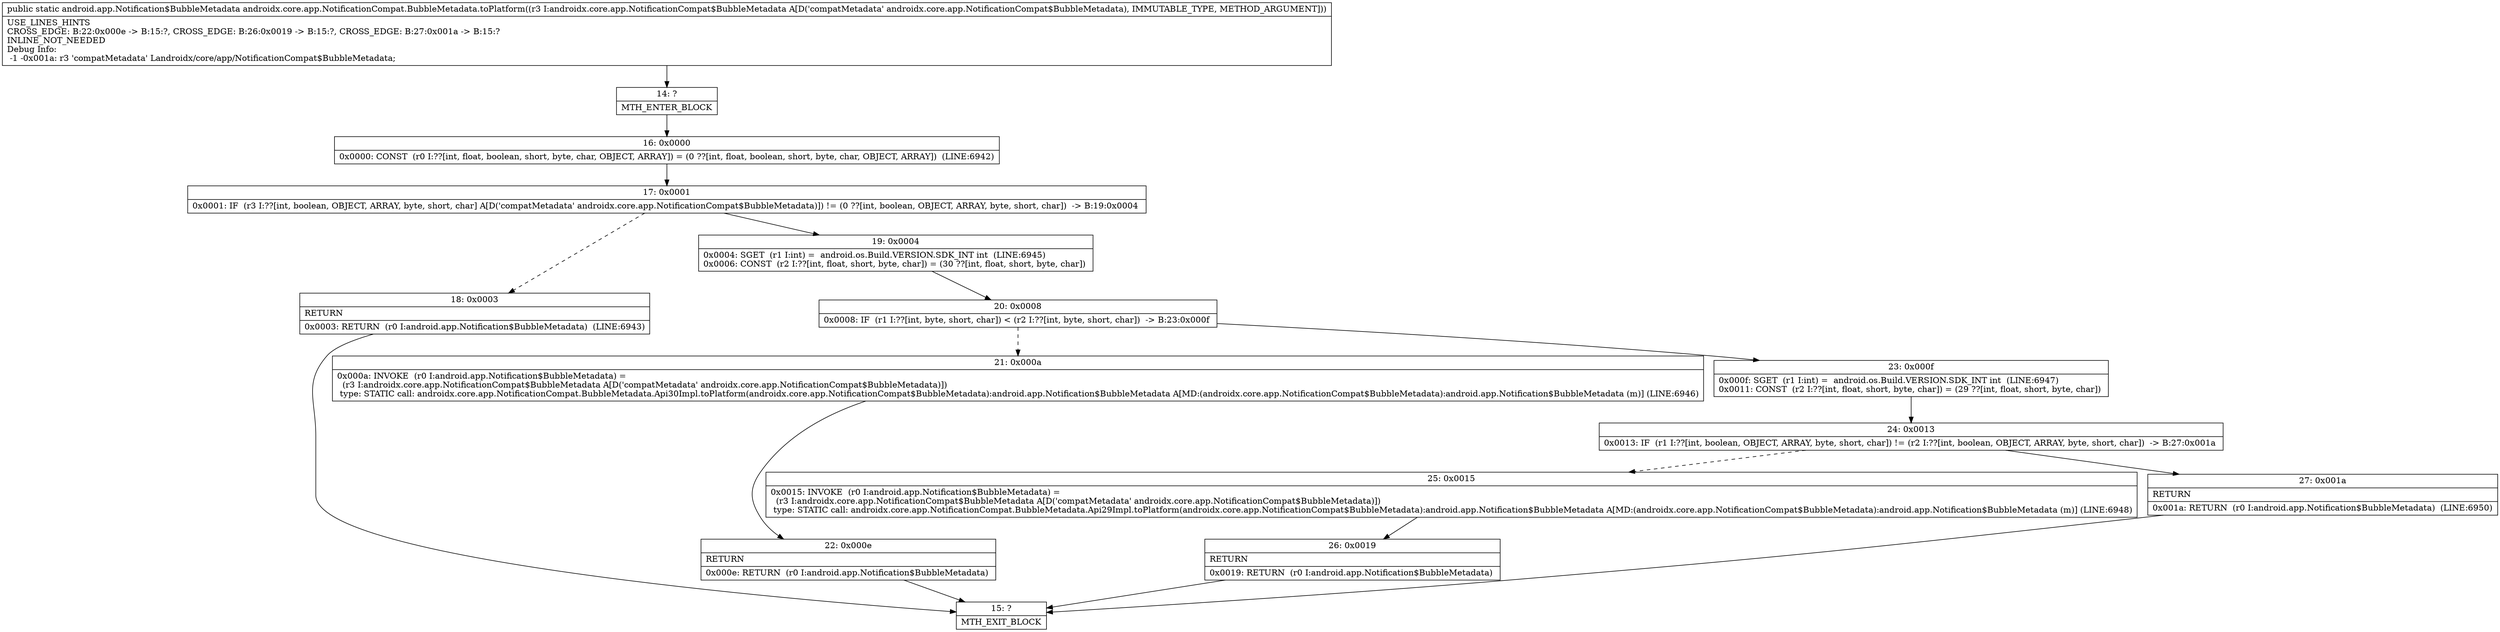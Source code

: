 digraph "CFG forandroidx.core.app.NotificationCompat.BubbleMetadata.toPlatform(Landroidx\/core\/app\/NotificationCompat$BubbleMetadata;)Landroid\/app\/Notification$BubbleMetadata;" {
Node_14 [shape=record,label="{14\:\ ?|MTH_ENTER_BLOCK\l}"];
Node_16 [shape=record,label="{16\:\ 0x0000|0x0000: CONST  (r0 I:??[int, float, boolean, short, byte, char, OBJECT, ARRAY]) = (0 ??[int, float, boolean, short, byte, char, OBJECT, ARRAY])  (LINE:6942)\l}"];
Node_17 [shape=record,label="{17\:\ 0x0001|0x0001: IF  (r3 I:??[int, boolean, OBJECT, ARRAY, byte, short, char] A[D('compatMetadata' androidx.core.app.NotificationCompat$BubbleMetadata)]) != (0 ??[int, boolean, OBJECT, ARRAY, byte, short, char])  \-\> B:19:0x0004 \l}"];
Node_18 [shape=record,label="{18\:\ 0x0003|RETURN\l|0x0003: RETURN  (r0 I:android.app.Notification$BubbleMetadata)  (LINE:6943)\l}"];
Node_15 [shape=record,label="{15\:\ ?|MTH_EXIT_BLOCK\l}"];
Node_19 [shape=record,label="{19\:\ 0x0004|0x0004: SGET  (r1 I:int) =  android.os.Build.VERSION.SDK_INT int  (LINE:6945)\l0x0006: CONST  (r2 I:??[int, float, short, byte, char]) = (30 ??[int, float, short, byte, char]) \l}"];
Node_20 [shape=record,label="{20\:\ 0x0008|0x0008: IF  (r1 I:??[int, byte, short, char]) \< (r2 I:??[int, byte, short, char])  \-\> B:23:0x000f \l}"];
Node_21 [shape=record,label="{21\:\ 0x000a|0x000a: INVOKE  (r0 I:android.app.Notification$BubbleMetadata) = \l  (r3 I:androidx.core.app.NotificationCompat$BubbleMetadata A[D('compatMetadata' androidx.core.app.NotificationCompat$BubbleMetadata)])\l type: STATIC call: androidx.core.app.NotificationCompat.BubbleMetadata.Api30Impl.toPlatform(androidx.core.app.NotificationCompat$BubbleMetadata):android.app.Notification$BubbleMetadata A[MD:(androidx.core.app.NotificationCompat$BubbleMetadata):android.app.Notification$BubbleMetadata (m)] (LINE:6946)\l}"];
Node_22 [shape=record,label="{22\:\ 0x000e|RETURN\l|0x000e: RETURN  (r0 I:android.app.Notification$BubbleMetadata) \l}"];
Node_23 [shape=record,label="{23\:\ 0x000f|0x000f: SGET  (r1 I:int) =  android.os.Build.VERSION.SDK_INT int  (LINE:6947)\l0x0011: CONST  (r2 I:??[int, float, short, byte, char]) = (29 ??[int, float, short, byte, char]) \l}"];
Node_24 [shape=record,label="{24\:\ 0x0013|0x0013: IF  (r1 I:??[int, boolean, OBJECT, ARRAY, byte, short, char]) != (r2 I:??[int, boolean, OBJECT, ARRAY, byte, short, char])  \-\> B:27:0x001a \l}"];
Node_25 [shape=record,label="{25\:\ 0x0015|0x0015: INVOKE  (r0 I:android.app.Notification$BubbleMetadata) = \l  (r3 I:androidx.core.app.NotificationCompat$BubbleMetadata A[D('compatMetadata' androidx.core.app.NotificationCompat$BubbleMetadata)])\l type: STATIC call: androidx.core.app.NotificationCompat.BubbleMetadata.Api29Impl.toPlatform(androidx.core.app.NotificationCompat$BubbleMetadata):android.app.Notification$BubbleMetadata A[MD:(androidx.core.app.NotificationCompat$BubbleMetadata):android.app.Notification$BubbleMetadata (m)] (LINE:6948)\l}"];
Node_26 [shape=record,label="{26\:\ 0x0019|RETURN\l|0x0019: RETURN  (r0 I:android.app.Notification$BubbleMetadata) \l}"];
Node_27 [shape=record,label="{27\:\ 0x001a|RETURN\l|0x001a: RETURN  (r0 I:android.app.Notification$BubbleMetadata)  (LINE:6950)\l}"];
MethodNode[shape=record,label="{public static android.app.Notification$BubbleMetadata androidx.core.app.NotificationCompat.BubbleMetadata.toPlatform((r3 I:androidx.core.app.NotificationCompat$BubbleMetadata A[D('compatMetadata' androidx.core.app.NotificationCompat$BubbleMetadata), IMMUTABLE_TYPE, METHOD_ARGUMENT]))  | USE_LINES_HINTS\lCROSS_EDGE: B:22:0x000e \-\> B:15:?, CROSS_EDGE: B:26:0x0019 \-\> B:15:?, CROSS_EDGE: B:27:0x001a \-\> B:15:?\lINLINE_NOT_NEEDED\lDebug Info:\l  \-1 \-0x001a: r3 'compatMetadata' Landroidx\/core\/app\/NotificationCompat$BubbleMetadata;\l}"];
MethodNode -> Node_14;Node_14 -> Node_16;
Node_16 -> Node_17;
Node_17 -> Node_18[style=dashed];
Node_17 -> Node_19;
Node_18 -> Node_15;
Node_19 -> Node_20;
Node_20 -> Node_21[style=dashed];
Node_20 -> Node_23;
Node_21 -> Node_22;
Node_22 -> Node_15;
Node_23 -> Node_24;
Node_24 -> Node_25[style=dashed];
Node_24 -> Node_27;
Node_25 -> Node_26;
Node_26 -> Node_15;
Node_27 -> Node_15;
}

